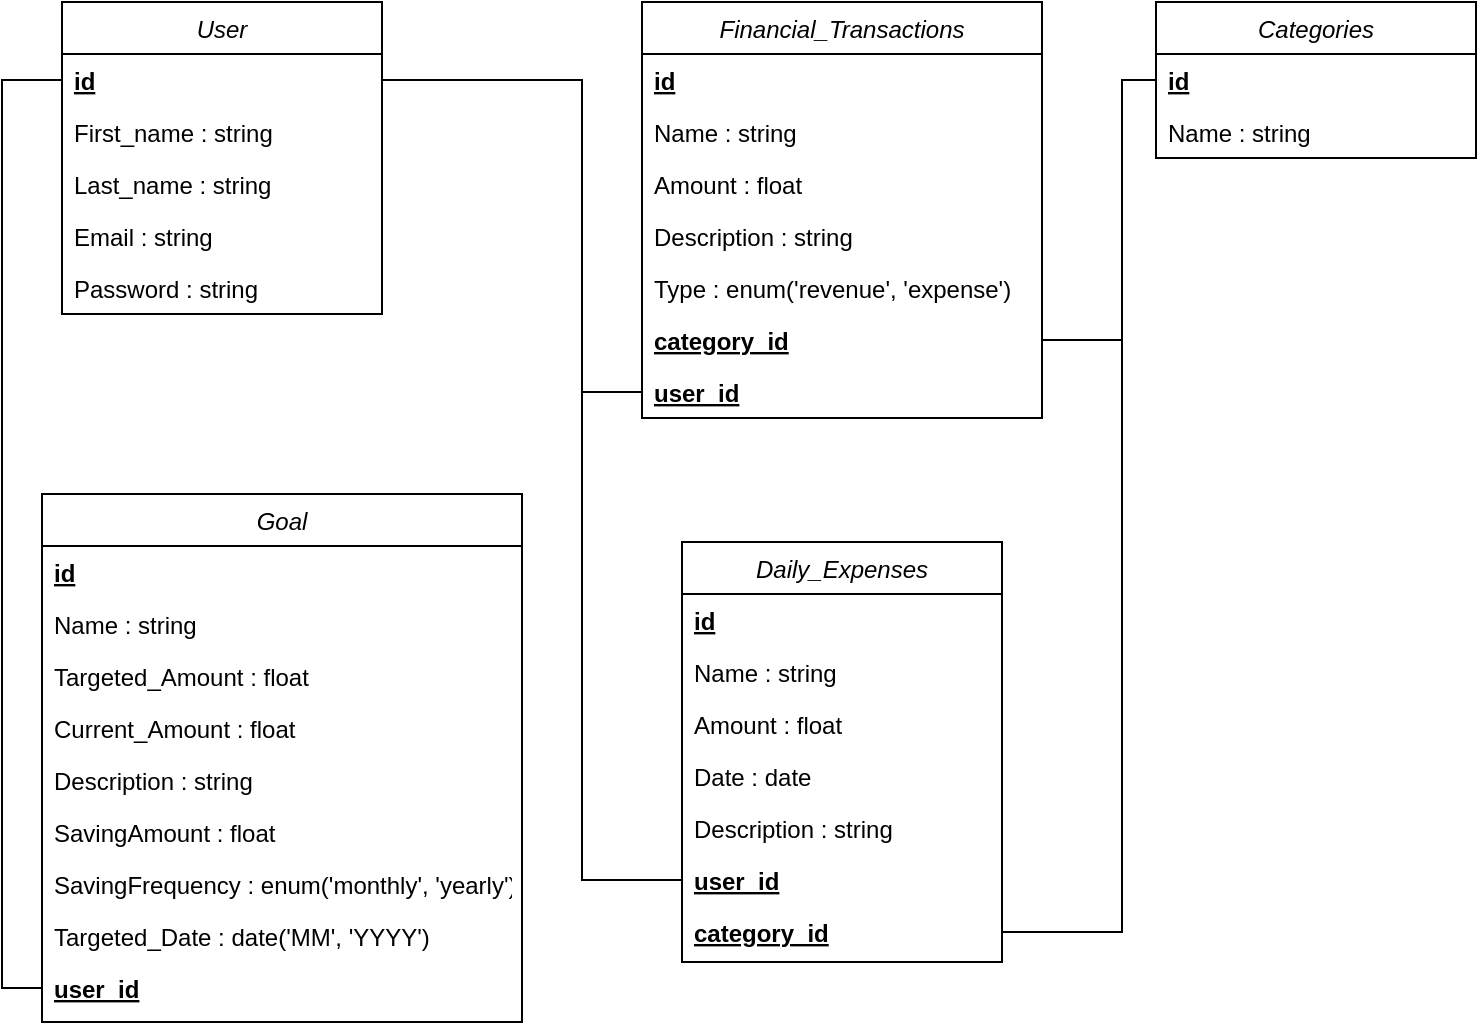 <mxfile version="22.1.16" type="device">
  <diagram id="-x5MDyut1uluMSmbRWYM" name="Page-1">
    <mxGraphModel dx="680" dy="806" grid="1" gridSize="10" guides="1" tooltips="1" connect="1" arrows="1" fold="1" page="1" pageScale="1" pageWidth="850" pageHeight="1100" math="0" shadow="0">
      <root>
        <mxCell id="0" />
        <mxCell id="1" parent="0" />
        <mxCell id="e5M4q87bbAguQMYBvTgH-1" value="User" style="swimlane;fontStyle=2;align=center;verticalAlign=top;childLayout=stackLayout;horizontal=1;startSize=26;horizontalStack=0;resizeParent=1;resizeLast=0;collapsible=1;marginBottom=0;rounded=0;shadow=0;strokeWidth=1;" vertex="1" parent="1">
          <mxGeometry x="120" y="120" width="160" height="156" as="geometry">
            <mxRectangle x="230" y="140" width="160" height="26" as="alternateBounds" />
          </mxGeometry>
        </mxCell>
        <mxCell id="e5M4q87bbAguQMYBvTgH-46" value="id" style="text;align=left;verticalAlign=top;spacingLeft=4;spacingRight=4;overflow=hidden;rotatable=0;points=[[0,0.5],[1,0.5]];portConstraint=eastwest;fontStyle=5" vertex="1" parent="e5M4q87bbAguQMYBvTgH-1">
          <mxGeometry y="26" width="160" height="26" as="geometry" />
        </mxCell>
        <mxCell id="e5M4q87bbAguQMYBvTgH-2" value="First_name : string" style="text;align=left;verticalAlign=top;spacingLeft=4;spacingRight=4;overflow=hidden;rotatable=0;points=[[0,0.5],[1,0.5]];portConstraint=eastwest;" vertex="1" parent="e5M4q87bbAguQMYBvTgH-1">
          <mxGeometry y="52" width="160" height="26" as="geometry" />
        </mxCell>
        <mxCell id="e5M4q87bbAguQMYBvTgH-3" value="Last_name : string" style="text;align=left;verticalAlign=top;spacingLeft=4;spacingRight=4;overflow=hidden;rotatable=0;points=[[0,0.5],[1,0.5]];portConstraint=eastwest;" vertex="1" parent="e5M4q87bbAguQMYBvTgH-1">
          <mxGeometry y="78" width="160" height="26" as="geometry" />
        </mxCell>
        <mxCell id="e5M4q87bbAguQMYBvTgH-4" value="Email : string" style="text;align=left;verticalAlign=top;spacingLeft=4;spacingRight=4;overflow=hidden;rotatable=0;points=[[0,0.5],[1,0.5]];portConstraint=eastwest;rounded=0;shadow=0;html=0;" vertex="1" parent="e5M4q87bbAguQMYBvTgH-1">
          <mxGeometry y="104" width="160" height="26" as="geometry" />
        </mxCell>
        <mxCell id="e5M4q87bbAguQMYBvTgH-5" value="Password : string" style="text;align=left;verticalAlign=top;spacingLeft=4;spacingRight=4;overflow=hidden;rotatable=0;points=[[0,0.5],[1,0.5]];portConstraint=eastwest;rounded=0;shadow=0;html=0;" vertex="1" parent="e5M4q87bbAguQMYBvTgH-1">
          <mxGeometry y="130" width="160" height="26" as="geometry" />
        </mxCell>
        <mxCell id="e5M4q87bbAguQMYBvTgH-6" value="Financial_Transactions" style="swimlane;fontStyle=2;align=center;verticalAlign=top;childLayout=stackLayout;horizontal=1;startSize=26;horizontalStack=0;resizeParent=1;resizeLast=0;collapsible=1;marginBottom=0;rounded=0;shadow=0;strokeWidth=1;" vertex="1" parent="1">
          <mxGeometry x="410" y="120" width="200" height="208" as="geometry">
            <mxRectangle x="230" y="140" width="160" height="26" as="alternateBounds" />
          </mxGeometry>
        </mxCell>
        <mxCell id="e5M4q87bbAguQMYBvTgH-28" value="id" style="text;align=left;verticalAlign=top;spacingLeft=4;spacingRight=4;overflow=hidden;rotatable=0;points=[[0,0.5],[1,0.5]];portConstraint=eastwest;fontStyle=5" vertex="1" parent="e5M4q87bbAguQMYBvTgH-6">
          <mxGeometry y="26" width="200" height="26" as="geometry" />
        </mxCell>
        <mxCell id="e5M4q87bbAguQMYBvTgH-7" value="Name : string" style="text;align=left;verticalAlign=top;spacingLeft=4;spacingRight=4;overflow=hidden;rotatable=0;points=[[0,0.5],[1,0.5]];portConstraint=eastwest;" vertex="1" parent="e5M4q87bbAguQMYBvTgH-6">
          <mxGeometry y="52" width="200" height="26" as="geometry" />
        </mxCell>
        <mxCell id="e5M4q87bbAguQMYBvTgH-8" value="Amount : float" style="text;align=left;verticalAlign=top;spacingLeft=4;spacingRight=4;overflow=hidden;rotatable=0;points=[[0,0.5],[1,0.5]];portConstraint=eastwest;" vertex="1" parent="e5M4q87bbAguQMYBvTgH-6">
          <mxGeometry y="78" width="200" height="26" as="geometry" />
        </mxCell>
        <mxCell id="e5M4q87bbAguQMYBvTgH-27" value="Description : string" style="text;align=left;verticalAlign=top;spacingLeft=4;spacingRight=4;overflow=hidden;rotatable=0;points=[[0,0.5],[1,0.5]];portConstraint=eastwest;rounded=0;shadow=0;html=0;" vertex="1" parent="e5M4q87bbAguQMYBvTgH-6">
          <mxGeometry y="104" width="200" height="26" as="geometry" />
        </mxCell>
        <mxCell id="e5M4q87bbAguQMYBvTgH-30" value="Type : enum(&#39;revenue&#39;, &#39;expense&#39;)" style="text;align=left;verticalAlign=top;spacingLeft=4;spacingRight=4;overflow=hidden;rotatable=0;points=[[0,0.5],[1,0.5]];portConstraint=eastwest;rounded=0;shadow=0;html=0;" vertex="1" parent="e5M4q87bbAguQMYBvTgH-6">
          <mxGeometry y="130" width="200" height="26" as="geometry" />
        </mxCell>
        <mxCell id="e5M4q87bbAguQMYBvTgH-9" value="category_id" style="text;align=left;verticalAlign=top;spacingLeft=4;spacingRight=4;overflow=hidden;rotatable=0;points=[[0,0.5],[1,0.5]];portConstraint=eastwest;rounded=0;shadow=0;html=0;fontStyle=5" vertex="1" parent="e5M4q87bbAguQMYBvTgH-6">
          <mxGeometry y="156" width="200" height="26" as="geometry" />
        </mxCell>
        <mxCell id="e5M4q87bbAguQMYBvTgH-31" value="user_id" style="text;align=left;verticalAlign=top;spacingLeft=4;spacingRight=4;overflow=hidden;rotatable=0;points=[[0,0.5],[1,0.5]];portConstraint=eastwest;rounded=0;shadow=0;html=0;fontStyle=5" vertex="1" parent="e5M4q87bbAguQMYBvTgH-6">
          <mxGeometry y="182" width="200" height="26" as="geometry" />
        </mxCell>
        <mxCell id="e5M4q87bbAguQMYBvTgH-18" value="Daily_Expenses" style="swimlane;fontStyle=2;align=center;verticalAlign=top;childLayout=stackLayout;horizontal=1;startSize=26;horizontalStack=0;resizeParent=1;resizeLast=0;collapsible=1;marginBottom=0;rounded=0;shadow=0;strokeWidth=1;" vertex="1" parent="1">
          <mxGeometry x="430" y="390" width="160" height="210" as="geometry">
            <mxRectangle x="430" y="390" width="160" height="26" as="alternateBounds" />
          </mxGeometry>
        </mxCell>
        <mxCell id="e5M4q87bbAguQMYBvTgH-39" value="id" style="text;align=left;verticalAlign=top;spacingLeft=4;spacingRight=4;overflow=hidden;rotatable=0;points=[[0,0.5],[1,0.5]];portConstraint=eastwest;fontStyle=5" vertex="1" parent="e5M4q87bbAguQMYBvTgH-18">
          <mxGeometry y="26" width="160" height="26" as="geometry" />
        </mxCell>
        <mxCell id="e5M4q87bbAguQMYBvTgH-40" value="Name : string" style="text;align=left;verticalAlign=top;spacingLeft=4;spacingRight=4;overflow=hidden;rotatable=0;points=[[0,0.5],[1,0.5]];portConstraint=eastwest;" vertex="1" parent="e5M4q87bbAguQMYBvTgH-18">
          <mxGeometry y="52" width="160" height="26" as="geometry" />
        </mxCell>
        <mxCell id="e5M4q87bbAguQMYBvTgH-41" value="Amount : float" style="text;align=left;verticalAlign=top;spacingLeft=4;spacingRight=4;overflow=hidden;rotatable=0;points=[[0,0.5],[1,0.5]];portConstraint=eastwest;" vertex="1" parent="e5M4q87bbAguQMYBvTgH-18">
          <mxGeometry y="78" width="160" height="26" as="geometry" />
        </mxCell>
        <mxCell id="e5M4q87bbAguQMYBvTgH-19" value="Date : date" style="text;align=left;verticalAlign=top;spacingLeft=4;spacingRight=4;overflow=hidden;rotatable=0;points=[[0,0.5],[1,0.5]];portConstraint=eastwest;" vertex="1" parent="e5M4q87bbAguQMYBvTgH-18">
          <mxGeometry y="104" width="160" height="26" as="geometry" />
        </mxCell>
        <mxCell id="e5M4q87bbAguQMYBvTgH-42" value="Description : string" style="text;align=left;verticalAlign=top;spacingLeft=4;spacingRight=4;overflow=hidden;rotatable=0;points=[[0,0.5],[1,0.5]];portConstraint=eastwest;rounded=0;shadow=0;html=0;" vertex="1" parent="e5M4q87bbAguQMYBvTgH-18">
          <mxGeometry y="130" width="160" height="26" as="geometry" />
        </mxCell>
        <mxCell id="e5M4q87bbAguQMYBvTgH-45" value="user_id" style="text;align=left;verticalAlign=top;spacingLeft=4;spacingRight=4;overflow=hidden;rotatable=0;points=[[0,0.5],[1,0.5]];portConstraint=eastwest;rounded=0;shadow=0;html=0;fontStyle=5" vertex="1" parent="e5M4q87bbAguQMYBvTgH-18">
          <mxGeometry y="156" width="160" height="26" as="geometry" />
        </mxCell>
        <mxCell id="e5M4q87bbAguQMYBvTgH-44" value="category_id" style="text;align=left;verticalAlign=top;spacingLeft=4;spacingRight=4;overflow=hidden;rotatable=0;points=[[0,0.5],[1,0.5]];portConstraint=eastwest;rounded=0;shadow=0;html=0;fontStyle=5" vertex="1" parent="e5M4q87bbAguQMYBvTgH-18">
          <mxGeometry y="182" width="160" height="26" as="geometry" />
        </mxCell>
        <mxCell id="e5M4q87bbAguQMYBvTgH-20" value="Categories" style="swimlane;fontStyle=2;align=center;verticalAlign=top;childLayout=stackLayout;horizontal=1;startSize=26;horizontalStack=0;resizeParent=1;resizeLast=0;collapsible=1;marginBottom=0;rounded=0;shadow=0;strokeWidth=1;" vertex="1" parent="1">
          <mxGeometry x="667" y="120" width="160" height="78" as="geometry">
            <mxRectangle x="230" y="140" width="160" height="26" as="alternateBounds" />
          </mxGeometry>
        </mxCell>
        <mxCell id="e5M4q87bbAguQMYBvTgH-47" value="id" style="text;align=left;verticalAlign=top;spacingLeft=4;spacingRight=4;overflow=hidden;rotatable=0;points=[[0,0.5],[1,0.5]];portConstraint=eastwest;fontStyle=5" vertex="1" parent="e5M4q87bbAguQMYBvTgH-20">
          <mxGeometry y="26" width="160" height="26" as="geometry" />
        </mxCell>
        <mxCell id="e5M4q87bbAguQMYBvTgH-21" value="Name : string" style="text;align=left;verticalAlign=top;spacingLeft=4;spacingRight=4;overflow=hidden;rotatable=0;points=[[0,0.5],[1,0.5]];portConstraint=eastwest;" vertex="1" parent="e5M4q87bbAguQMYBvTgH-20">
          <mxGeometry y="52" width="160" height="26" as="geometry" />
        </mxCell>
        <mxCell id="e5M4q87bbAguQMYBvTgH-48" style="edgeStyle=orthogonalEdgeStyle;rounded=0;orthogonalLoop=1;jettySize=auto;html=1;exitX=0;exitY=0.5;exitDx=0;exitDy=0;entryX=1;entryY=0.5;entryDx=0;entryDy=0;endArrow=none;endFill=0;" edge="1" parent="1" source="e5M4q87bbAguQMYBvTgH-47" target="e5M4q87bbAguQMYBvTgH-9">
          <mxGeometry relative="1" as="geometry">
            <Array as="points">
              <mxPoint x="650" y="159" />
              <mxPoint x="650" y="289" />
            </Array>
          </mxGeometry>
        </mxCell>
        <mxCell id="e5M4q87bbAguQMYBvTgH-49" style="edgeStyle=orthogonalEdgeStyle;rounded=0;orthogonalLoop=1;jettySize=auto;html=1;exitX=0;exitY=0.5;exitDx=0;exitDy=0;entryX=1;entryY=0.5;entryDx=0;entryDy=0;endArrow=none;endFill=0;" edge="1" parent="1" source="e5M4q87bbAguQMYBvTgH-47" target="e5M4q87bbAguQMYBvTgH-44">
          <mxGeometry relative="1" as="geometry">
            <Array as="points">
              <mxPoint x="650" y="159" />
              <mxPoint x="650" y="585" />
            </Array>
          </mxGeometry>
        </mxCell>
        <mxCell id="e5M4q87bbAguQMYBvTgH-51" style="edgeStyle=orthogonalEdgeStyle;rounded=0;orthogonalLoop=1;jettySize=auto;html=1;exitX=1;exitY=0.5;exitDx=0;exitDy=0;entryX=0;entryY=0.5;entryDx=0;entryDy=0;endArrow=none;endFill=0;" edge="1" parent="1" source="e5M4q87bbAguQMYBvTgH-46" target="e5M4q87bbAguQMYBvTgH-31">
          <mxGeometry relative="1" as="geometry">
            <Array as="points">
              <mxPoint x="380" y="159" />
              <mxPoint x="380" y="315" />
            </Array>
          </mxGeometry>
        </mxCell>
        <mxCell id="e5M4q87bbAguQMYBvTgH-52" style="edgeStyle=orthogonalEdgeStyle;rounded=0;orthogonalLoop=1;jettySize=auto;html=1;exitX=1;exitY=0.5;exitDx=0;exitDy=0;entryX=0;entryY=0.5;entryDx=0;entryDy=0;endArrow=none;endFill=0;" edge="1" parent="1" source="e5M4q87bbAguQMYBvTgH-46" target="e5M4q87bbAguQMYBvTgH-45">
          <mxGeometry relative="1" as="geometry">
            <Array as="points">
              <mxPoint x="380" y="159" />
              <mxPoint x="380" y="559" />
            </Array>
          </mxGeometry>
        </mxCell>
        <mxCell id="e5M4q87bbAguQMYBvTgH-53" value="Goal" style="swimlane;fontStyle=2;align=center;verticalAlign=top;childLayout=stackLayout;horizontal=1;startSize=26;horizontalStack=0;resizeParent=1;resizeLast=0;collapsible=1;marginBottom=0;rounded=0;shadow=0;strokeWidth=1;" vertex="1" parent="1">
          <mxGeometry x="110" y="366" width="240" height="264" as="geometry">
            <mxRectangle x="230" y="140" width="160" height="26" as="alternateBounds" />
          </mxGeometry>
        </mxCell>
        <mxCell id="e5M4q87bbAguQMYBvTgH-58" value="id" style="text;align=left;verticalAlign=top;spacingLeft=4;spacingRight=4;overflow=hidden;rotatable=0;points=[[0,0.5],[1,0.5]];portConstraint=eastwest;fontStyle=5" vertex="1" parent="e5M4q87bbAguQMYBvTgH-53">
          <mxGeometry y="26" width="240" height="26" as="geometry" />
        </mxCell>
        <mxCell id="e5M4q87bbAguQMYBvTgH-54" value="Name : string" style="text;align=left;verticalAlign=top;spacingLeft=4;spacingRight=4;overflow=hidden;rotatable=0;points=[[0,0.5],[1,0.5]];portConstraint=eastwest;" vertex="1" parent="e5M4q87bbAguQMYBvTgH-53">
          <mxGeometry y="52" width="240" height="26" as="geometry" />
        </mxCell>
        <mxCell id="e5M4q87bbAguQMYBvTgH-55" value="Targeted_Amount : float" style="text;align=left;verticalAlign=top;spacingLeft=4;spacingRight=4;overflow=hidden;rotatable=0;points=[[0,0.5],[1,0.5]];portConstraint=eastwest;" vertex="1" parent="e5M4q87bbAguQMYBvTgH-53">
          <mxGeometry y="78" width="240" height="26" as="geometry" />
        </mxCell>
        <mxCell id="e5M4q87bbAguQMYBvTgH-56" value="Current_Amount : float" style="text;align=left;verticalAlign=top;spacingLeft=4;spacingRight=4;overflow=hidden;rotatable=0;points=[[0,0.5],[1,0.5]];portConstraint=eastwest;" vertex="1" parent="e5M4q87bbAguQMYBvTgH-53">
          <mxGeometry y="104" width="240" height="26" as="geometry" />
        </mxCell>
        <mxCell id="e5M4q87bbAguQMYBvTgH-57" value="Description : string" style="text;align=left;verticalAlign=top;spacingLeft=4;spacingRight=4;overflow=hidden;rotatable=0;points=[[0,0.5],[1,0.5]];portConstraint=eastwest;rounded=0;shadow=0;html=0;" vertex="1" parent="e5M4q87bbAguQMYBvTgH-53">
          <mxGeometry y="130" width="240" height="26" as="geometry" />
        </mxCell>
        <mxCell id="e5M4q87bbAguQMYBvTgH-61" value="SavingAmount : float" style="text;align=left;verticalAlign=top;spacingLeft=4;spacingRight=4;overflow=hidden;rotatable=0;points=[[0,0.5],[1,0.5]];portConstraint=eastwest;rounded=0;shadow=0;html=0;" vertex="1" parent="e5M4q87bbAguQMYBvTgH-53">
          <mxGeometry y="156" width="240" height="26" as="geometry" />
        </mxCell>
        <mxCell id="e5M4q87bbAguQMYBvTgH-64" value="SavingFrequency : enum(&#39;monthly&#39;, &#39;yearly&#39;)" style="text;align=left;verticalAlign=top;spacingLeft=4;spacingRight=4;overflow=hidden;rotatable=0;points=[[0,0.5],[1,0.5]];portConstraint=eastwest;rounded=0;shadow=0;html=0;" vertex="1" parent="e5M4q87bbAguQMYBvTgH-53">
          <mxGeometry y="182" width="240" height="26" as="geometry" />
        </mxCell>
        <mxCell id="e5M4q87bbAguQMYBvTgH-63" value="Targeted_Date : date(&#39;MM&#39;, &#39;YYYY&#39;)" style="text;align=left;verticalAlign=top;spacingLeft=4;spacingRight=4;overflow=hidden;rotatable=0;points=[[0,0.5],[1,0.5]];portConstraint=eastwest;rounded=0;shadow=0;html=0;" vertex="1" parent="e5M4q87bbAguQMYBvTgH-53">
          <mxGeometry y="208" width="240" height="26" as="geometry" />
        </mxCell>
        <mxCell id="e5M4q87bbAguQMYBvTgH-59" value="user_id" style="text;align=left;verticalAlign=top;spacingLeft=4;spacingRight=4;overflow=hidden;rotatable=0;points=[[0,0.5],[1,0.5]];portConstraint=eastwest;rounded=0;shadow=0;html=0;fontStyle=5" vertex="1" parent="e5M4q87bbAguQMYBvTgH-53">
          <mxGeometry y="234" width="240" height="26" as="geometry" />
        </mxCell>
        <mxCell id="e5M4q87bbAguQMYBvTgH-60" style="edgeStyle=orthogonalEdgeStyle;rounded=0;orthogonalLoop=1;jettySize=auto;html=1;entryX=0;entryY=0.5;entryDx=0;entryDy=0;endArrow=none;endFill=0;exitX=0;exitY=0.5;exitDx=0;exitDy=0;" edge="1" parent="1" source="e5M4q87bbAguQMYBvTgH-59" target="e5M4q87bbAguQMYBvTgH-46">
          <mxGeometry relative="1" as="geometry">
            <Array as="points">
              <mxPoint x="90" y="613" />
              <mxPoint x="90" y="159" />
            </Array>
          </mxGeometry>
        </mxCell>
      </root>
    </mxGraphModel>
  </diagram>
</mxfile>

